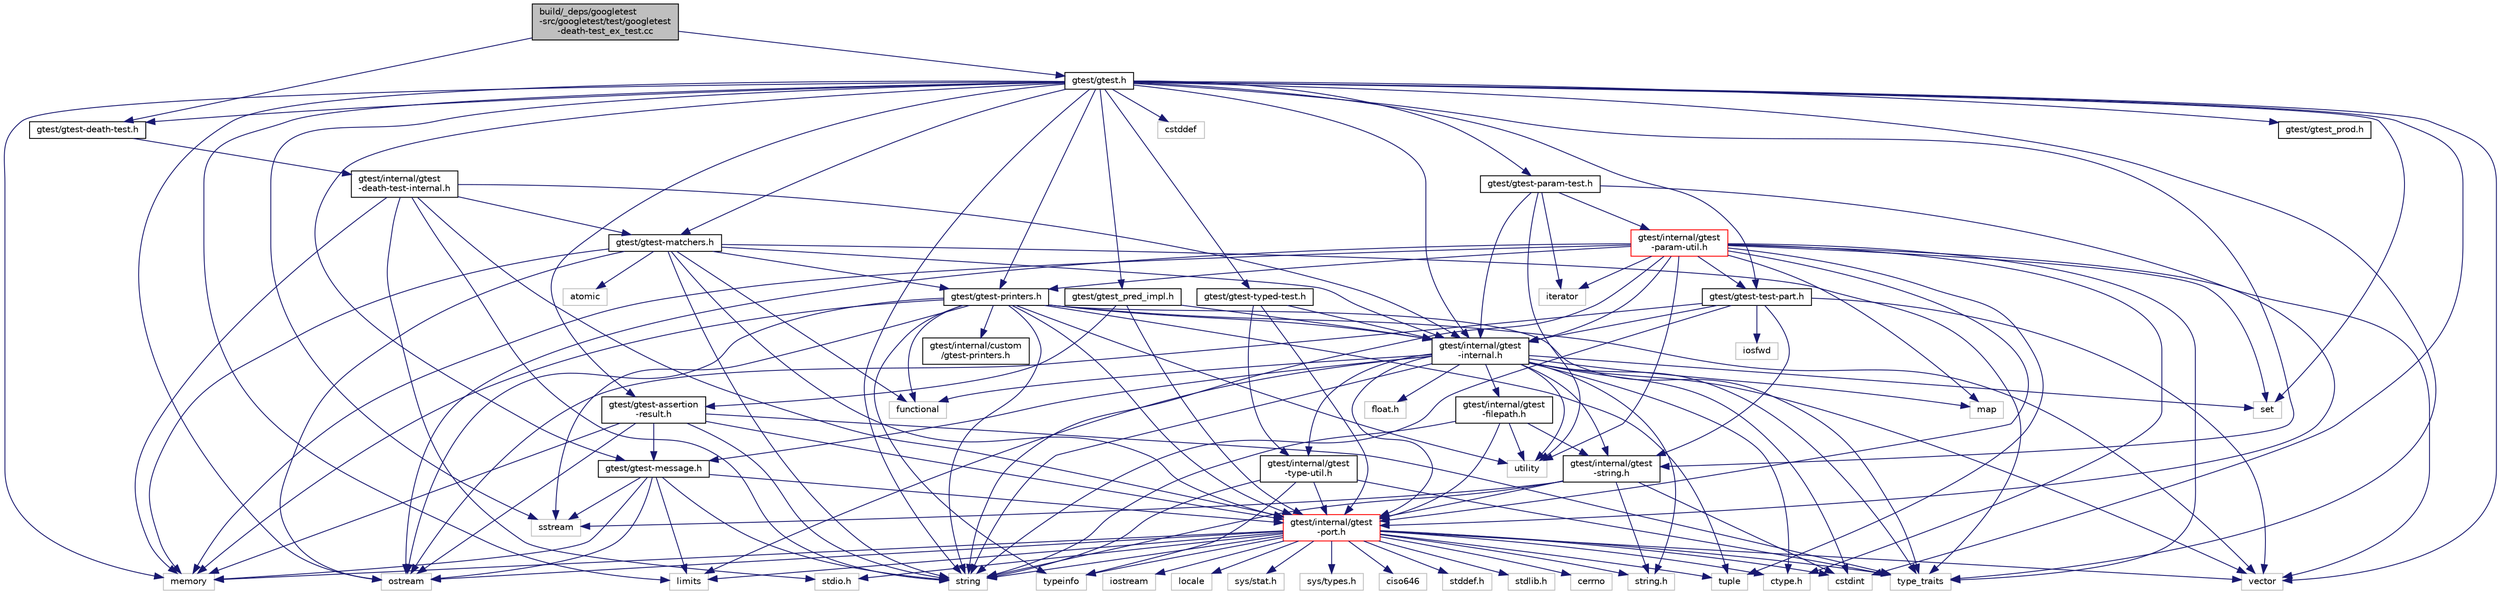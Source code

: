 digraph "build/_deps/googletest-src/googletest/test/googletest-death-test_ex_test.cc"
{
 // LATEX_PDF_SIZE
  edge [fontname="Helvetica",fontsize="10",labelfontname="Helvetica",labelfontsize="10"];
  node [fontname="Helvetica",fontsize="10",shape=record];
  Node1 [label="build/_deps/googletest\l-src/googletest/test/googletest\l-death-test_ex_test.cc",height=0.2,width=0.4,color="black", fillcolor="grey75", style="filled", fontcolor="black",tooltip=" "];
  Node1 -> Node2 [color="midnightblue",fontsize="10",style="solid"];
  Node2 [label="gtest/gtest-death-test.h",height=0.2,width=0.4,color="black", fillcolor="white", style="filled",URL="$gtest-death-test_8h.html",tooltip=" "];
  Node2 -> Node3 [color="midnightblue",fontsize="10",style="solid"];
  Node3 [label="gtest/internal/gtest\l-death-test-internal.h",height=0.2,width=0.4,color="black", fillcolor="white", style="filled",URL="$gtest-death-test-internal_8h.html",tooltip=" "];
  Node3 -> Node4 [color="midnightblue",fontsize="10",style="solid"];
  Node4 [label="stdio.h",height=0.2,width=0.4,color="grey75", fillcolor="white", style="filled",tooltip=" "];
  Node3 -> Node5 [color="midnightblue",fontsize="10",style="solid"];
  Node5 [label="memory",height=0.2,width=0.4,color="grey75", fillcolor="white", style="filled",tooltip=" "];
  Node3 -> Node6 [color="midnightblue",fontsize="10",style="solid"];
  Node6 [label="string",height=0.2,width=0.4,color="grey75", fillcolor="white", style="filled",tooltip=" "];
  Node3 -> Node7 [color="midnightblue",fontsize="10",style="solid"];
  Node7 [label="gtest/gtest-matchers.h",height=0.2,width=0.4,color="black", fillcolor="white", style="filled",URL="$gtest-matchers_8h.html",tooltip=" "];
  Node7 -> Node8 [color="midnightblue",fontsize="10",style="solid"];
  Node8 [label="atomic",height=0.2,width=0.4,color="grey75", fillcolor="white", style="filled",tooltip=" "];
  Node7 -> Node9 [color="midnightblue",fontsize="10",style="solid"];
  Node9 [label="functional",height=0.2,width=0.4,color="grey75", fillcolor="white", style="filled",tooltip=" "];
  Node7 -> Node5 [color="midnightblue",fontsize="10",style="solid"];
  Node7 -> Node10 [color="midnightblue",fontsize="10",style="solid"];
  Node10 [label="ostream",height=0.2,width=0.4,color="grey75", fillcolor="white", style="filled",tooltip=" "];
  Node7 -> Node6 [color="midnightblue",fontsize="10",style="solid"];
  Node7 -> Node11 [color="midnightblue",fontsize="10",style="solid"];
  Node11 [label="type_traits",height=0.2,width=0.4,color="grey75", fillcolor="white", style="filled",tooltip=" "];
  Node7 -> Node12 [color="midnightblue",fontsize="10",style="solid"];
  Node12 [label="gtest/gtest-printers.h",height=0.2,width=0.4,color="black", fillcolor="white", style="filled",URL="$gtest-printers_8h.html",tooltip=" "];
  Node12 -> Node9 [color="midnightblue",fontsize="10",style="solid"];
  Node12 -> Node5 [color="midnightblue",fontsize="10",style="solid"];
  Node12 -> Node10 [color="midnightblue",fontsize="10",style="solid"];
  Node12 -> Node13 [color="midnightblue",fontsize="10",style="solid"];
  Node13 [label="sstream",height=0.2,width=0.4,color="grey75", fillcolor="white", style="filled",tooltip=" "];
  Node12 -> Node6 [color="midnightblue",fontsize="10",style="solid"];
  Node12 -> Node14 [color="midnightblue",fontsize="10",style="solid"];
  Node14 [label="tuple",height=0.2,width=0.4,color="grey75", fillcolor="white", style="filled",tooltip=" "];
  Node12 -> Node11 [color="midnightblue",fontsize="10",style="solid"];
  Node12 -> Node15 [color="midnightblue",fontsize="10",style="solid"];
  Node15 [label="typeinfo",height=0.2,width=0.4,color="grey75", fillcolor="white", style="filled",tooltip=" "];
  Node12 -> Node16 [color="midnightblue",fontsize="10",style="solid"];
  Node16 [label="utility",height=0.2,width=0.4,color="grey75", fillcolor="white", style="filled",tooltip=" "];
  Node12 -> Node17 [color="midnightblue",fontsize="10",style="solid"];
  Node17 [label="vector",height=0.2,width=0.4,color="grey75", fillcolor="white", style="filled",tooltip=" "];
  Node12 -> Node18 [color="midnightblue",fontsize="10",style="solid"];
  Node18 [label="gtest/internal/gtest\l-internal.h",height=0.2,width=0.4,color="black", fillcolor="white", style="filled",URL="$gtest-internal_8h.html",tooltip=" "];
  Node18 -> Node19 [color="midnightblue",fontsize="10",style="solid"];
  Node19 [label="gtest/internal/gtest\l-port.h",height=0.2,width=0.4,color="red", fillcolor="white", style="filled",URL="$gtest-port_8h.html",tooltip=" "];
  Node19 -> Node20 [color="midnightblue",fontsize="10",style="solid"];
  Node20 [label="ciso646",height=0.2,width=0.4,color="grey75", fillcolor="white", style="filled",tooltip=" "];
  Node19 -> Node21 [color="midnightblue",fontsize="10",style="solid"];
  Node21 [label="ctype.h",height=0.2,width=0.4,color="grey75", fillcolor="white", style="filled",tooltip=" "];
  Node19 -> Node22 [color="midnightblue",fontsize="10",style="solid"];
  Node22 [label="stddef.h",height=0.2,width=0.4,color="grey75", fillcolor="white", style="filled",tooltip=" "];
  Node19 -> Node4 [color="midnightblue",fontsize="10",style="solid"];
  Node19 -> Node23 [color="midnightblue",fontsize="10",style="solid"];
  Node23 [label="stdlib.h",height=0.2,width=0.4,color="grey75", fillcolor="white", style="filled",tooltip=" "];
  Node19 -> Node24 [color="midnightblue",fontsize="10",style="solid"];
  Node24 [label="string.h",height=0.2,width=0.4,color="grey75", fillcolor="white", style="filled",tooltip=" "];
  Node19 -> Node25 [color="midnightblue",fontsize="10",style="solid"];
  Node25 [label="cerrno",height=0.2,width=0.4,color="grey75", fillcolor="white", style="filled",tooltip=" "];
  Node19 -> Node26 [color="midnightblue",fontsize="10",style="solid"];
  Node26 [label="cstdint",height=0.2,width=0.4,color="grey75", fillcolor="white", style="filled",tooltip=" "];
  Node19 -> Node27 [color="midnightblue",fontsize="10",style="solid"];
  Node27 [label="iostream",height=0.2,width=0.4,color="grey75", fillcolor="white", style="filled",tooltip=" "];
  Node19 -> Node28 [color="midnightblue",fontsize="10",style="solid"];
  Node28 [label="limits",height=0.2,width=0.4,color="grey75", fillcolor="white", style="filled",tooltip=" "];
  Node19 -> Node29 [color="midnightblue",fontsize="10",style="solid"];
  Node29 [label="locale",height=0.2,width=0.4,color="grey75", fillcolor="white", style="filled",tooltip=" "];
  Node19 -> Node5 [color="midnightblue",fontsize="10",style="solid"];
  Node19 -> Node10 [color="midnightblue",fontsize="10",style="solid"];
  Node19 -> Node6 [color="midnightblue",fontsize="10",style="solid"];
  Node19 -> Node14 [color="midnightblue",fontsize="10",style="solid"];
  Node19 -> Node11 [color="midnightblue",fontsize="10",style="solid"];
  Node19 -> Node17 [color="midnightblue",fontsize="10",style="solid"];
  Node19 -> Node30 [color="midnightblue",fontsize="10",style="solid"];
  Node30 [label="sys/stat.h",height=0.2,width=0.4,color="grey75", fillcolor="white", style="filled",tooltip=" "];
  Node19 -> Node31 [color="midnightblue",fontsize="10",style="solid"];
  Node31 [label="sys/types.h",height=0.2,width=0.4,color="grey75", fillcolor="white", style="filled",tooltip=" "];
  Node19 -> Node15 [color="midnightblue",fontsize="10",style="solid"];
  Node18 -> Node21 [color="midnightblue",fontsize="10",style="solid"];
  Node18 -> Node37 [color="midnightblue",fontsize="10",style="solid"];
  Node37 [label="float.h",height=0.2,width=0.4,color="grey75", fillcolor="white", style="filled",tooltip=" "];
  Node18 -> Node24 [color="midnightblue",fontsize="10",style="solid"];
  Node18 -> Node26 [color="midnightblue",fontsize="10",style="solid"];
  Node18 -> Node9 [color="midnightblue",fontsize="10",style="solid"];
  Node18 -> Node28 [color="midnightblue",fontsize="10",style="solid"];
  Node18 -> Node38 [color="midnightblue",fontsize="10",style="solid"];
  Node38 [label="map",height=0.2,width=0.4,color="grey75", fillcolor="white", style="filled",tooltip=" "];
  Node18 -> Node39 [color="midnightblue",fontsize="10",style="solid"];
  Node39 [label="set",height=0.2,width=0.4,color="grey75", fillcolor="white", style="filled",tooltip=" "];
  Node18 -> Node6 [color="midnightblue",fontsize="10",style="solid"];
  Node18 -> Node11 [color="midnightblue",fontsize="10",style="solid"];
  Node18 -> Node16 [color="midnightblue",fontsize="10",style="solid"];
  Node18 -> Node17 [color="midnightblue",fontsize="10",style="solid"];
  Node18 -> Node40 [color="midnightblue",fontsize="10",style="solid"];
  Node40 [label="gtest/gtest-message.h",height=0.2,width=0.4,color="black", fillcolor="white", style="filled",URL="$gtest-message_8h.html",tooltip=" "];
  Node40 -> Node28 [color="midnightblue",fontsize="10",style="solid"];
  Node40 -> Node5 [color="midnightblue",fontsize="10",style="solid"];
  Node40 -> Node10 [color="midnightblue",fontsize="10",style="solid"];
  Node40 -> Node13 [color="midnightblue",fontsize="10",style="solid"];
  Node40 -> Node6 [color="midnightblue",fontsize="10",style="solid"];
  Node40 -> Node19 [color="midnightblue",fontsize="10",style="solid"];
  Node18 -> Node41 [color="midnightblue",fontsize="10",style="solid"];
  Node41 [label="gtest/internal/gtest\l-filepath.h",height=0.2,width=0.4,color="black", fillcolor="white", style="filled",URL="$gtest-filepath_8h.html",tooltip=" "];
  Node41 -> Node6 [color="midnightblue",fontsize="10",style="solid"];
  Node41 -> Node16 [color="midnightblue",fontsize="10",style="solid"];
  Node41 -> Node19 [color="midnightblue",fontsize="10",style="solid"];
  Node41 -> Node42 [color="midnightblue",fontsize="10",style="solid"];
  Node42 [label="gtest/internal/gtest\l-string.h",height=0.2,width=0.4,color="black", fillcolor="white", style="filled",URL="$gtest-string_8h.html",tooltip=" "];
  Node42 -> Node24 [color="midnightblue",fontsize="10",style="solid"];
  Node42 -> Node26 [color="midnightblue",fontsize="10",style="solid"];
  Node42 -> Node13 [color="midnightblue",fontsize="10",style="solid"];
  Node42 -> Node6 [color="midnightblue",fontsize="10",style="solid"];
  Node42 -> Node19 [color="midnightblue",fontsize="10",style="solid"];
  Node18 -> Node42 [color="midnightblue",fontsize="10",style="solid"];
  Node18 -> Node43 [color="midnightblue",fontsize="10",style="solid"];
  Node43 [label="gtest/internal/gtest\l-type-util.h",height=0.2,width=0.4,color="black", fillcolor="white", style="filled",URL="$gtest-type-util_8h.html",tooltip=" "];
  Node43 -> Node6 [color="midnightblue",fontsize="10",style="solid"];
  Node43 -> Node11 [color="midnightblue",fontsize="10",style="solid"];
  Node43 -> Node15 [color="midnightblue",fontsize="10",style="solid"];
  Node43 -> Node19 [color="midnightblue",fontsize="10",style="solid"];
  Node12 -> Node19 [color="midnightblue",fontsize="10",style="solid"];
  Node12 -> Node44 [color="midnightblue",fontsize="10",style="solid"];
  Node44 [label="gtest/internal/custom\l/gtest-printers.h",height=0.2,width=0.4,color="black", fillcolor="white", style="filled",URL="$internal_2custom_2gtest-printers_8h.html",tooltip=" "];
  Node7 -> Node18 [color="midnightblue",fontsize="10",style="solid"];
  Node7 -> Node19 [color="midnightblue",fontsize="10",style="solid"];
  Node3 -> Node18 [color="midnightblue",fontsize="10",style="solid"];
  Node3 -> Node19 [color="midnightblue",fontsize="10",style="solid"];
  Node1 -> Node45 [color="midnightblue",fontsize="10",style="solid"];
  Node45 [label="gtest/gtest.h",height=0.2,width=0.4,color="black", fillcolor="white", style="filled",URL="$gtest_8h.html",tooltip=" "];
  Node45 -> Node46 [color="midnightblue",fontsize="10",style="solid"];
  Node46 [label="cstddef",height=0.2,width=0.4,color="grey75", fillcolor="white", style="filled",tooltip=" "];
  Node45 -> Node26 [color="midnightblue",fontsize="10",style="solid"];
  Node45 -> Node28 [color="midnightblue",fontsize="10",style="solid"];
  Node45 -> Node5 [color="midnightblue",fontsize="10",style="solid"];
  Node45 -> Node10 [color="midnightblue",fontsize="10",style="solid"];
  Node45 -> Node39 [color="midnightblue",fontsize="10",style="solid"];
  Node45 -> Node13 [color="midnightblue",fontsize="10",style="solid"];
  Node45 -> Node6 [color="midnightblue",fontsize="10",style="solid"];
  Node45 -> Node11 [color="midnightblue",fontsize="10",style="solid"];
  Node45 -> Node17 [color="midnightblue",fontsize="10",style="solid"];
  Node45 -> Node47 [color="midnightblue",fontsize="10",style="solid"];
  Node47 [label="gtest/gtest-assertion\l-result.h",height=0.2,width=0.4,color="black", fillcolor="white", style="filled",URL="$gtest-assertion-result_8h.html",tooltip=" "];
  Node47 -> Node5 [color="midnightblue",fontsize="10",style="solid"];
  Node47 -> Node10 [color="midnightblue",fontsize="10",style="solid"];
  Node47 -> Node6 [color="midnightblue",fontsize="10",style="solid"];
  Node47 -> Node11 [color="midnightblue",fontsize="10",style="solid"];
  Node47 -> Node40 [color="midnightblue",fontsize="10",style="solid"];
  Node47 -> Node19 [color="midnightblue",fontsize="10",style="solid"];
  Node45 -> Node2 [color="midnightblue",fontsize="10",style="solid"];
  Node45 -> Node7 [color="midnightblue",fontsize="10",style="solid"];
  Node45 -> Node40 [color="midnightblue",fontsize="10",style="solid"];
  Node45 -> Node48 [color="midnightblue",fontsize="10",style="solid"];
  Node48 [label="gtest/gtest-param-test.h",height=0.2,width=0.4,color="black", fillcolor="white", style="filled",URL="$gtest-param-test_8h.html",tooltip=" "];
  Node48 -> Node49 [color="midnightblue",fontsize="10",style="solid"];
  Node49 [label="iterator",height=0.2,width=0.4,color="grey75", fillcolor="white", style="filled",tooltip=" "];
  Node48 -> Node16 [color="midnightblue",fontsize="10",style="solid"];
  Node48 -> Node18 [color="midnightblue",fontsize="10",style="solid"];
  Node48 -> Node50 [color="midnightblue",fontsize="10",style="solid"];
  Node50 [label="gtest/internal/gtest\l-param-util.h",height=0.2,width=0.4,color="red", fillcolor="white", style="filled",URL="$gtest-param-util_8h.html",tooltip=" "];
  Node50 -> Node21 [color="midnightblue",fontsize="10",style="solid"];
  Node50 -> Node49 [color="midnightblue",fontsize="10",style="solid"];
  Node50 -> Node38 [color="midnightblue",fontsize="10",style="solid"];
  Node50 -> Node5 [color="midnightblue",fontsize="10",style="solid"];
  Node50 -> Node10 [color="midnightblue",fontsize="10",style="solid"];
  Node50 -> Node39 [color="midnightblue",fontsize="10",style="solid"];
  Node50 -> Node6 [color="midnightblue",fontsize="10",style="solid"];
  Node50 -> Node14 [color="midnightblue",fontsize="10",style="solid"];
  Node50 -> Node11 [color="midnightblue",fontsize="10",style="solid"];
  Node50 -> Node16 [color="midnightblue",fontsize="10",style="solid"];
  Node50 -> Node17 [color="midnightblue",fontsize="10",style="solid"];
  Node50 -> Node12 [color="midnightblue",fontsize="10",style="solid"];
  Node50 -> Node53 [color="midnightblue",fontsize="10",style="solid"];
  Node53 [label="gtest/gtest-test-part.h",height=0.2,width=0.4,color="black", fillcolor="white", style="filled",URL="$gtest-test-part_8h.html",tooltip=" "];
  Node53 -> Node54 [color="midnightblue",fontsize="10",style="solid"];
  Node54 [label="iosfwd",height=0.2,width=0.4,color="grey75", fillcolor="white", style="filled",tooltip=" "];
  Node53 -> Node10 [color="midnightblue",fontsize="10",style="solid"];
  Node53 -> Node6 [color="midnightblue",fontsize="10",style="solid"];
  Node53 -> Node17 [color="midnightblue",fontsize="10",style="solid"];
  Node53 -> Node18 [color="midnightblue",fontsize="10",style="solid"];
  Node53 -> Node42 [color="midnightblue",fontsize="10",style="solid"];
  Node50 -> Node18 [color="midnightblue",fontsize="10",style="solid"];
  Node50 -> Node19 [color="midnightblue",fontsize="10",style="solid"];
  Node48 -> Node19 [color="midnightblue",fontsize="10",style="solid"];
  Node45 -> Node12 [color="midnightblue",fontsize="10",style="solid"];
  Node45 -> Node53 [color="midnightblue",fontsize="10",style="solid"];
  Node45 -> Node55 [color="midnightblue",fontsize="10",style="solid"];
  Node55 [label="gtest/gtest-typed-test.h",height=0.2,width=0.4,color="black", fillcolor="white", style="filled",URL="$gtest-typed-test_8h.html",tooltip=" "];
  Node55 -> Node18 [color="midnightblue",fontsize="10",style="solid"];
  Node55 -> Node19 [color="midnightblue",fontsize="10",style="solid"];
  Node55 -> Node43 [color="midnightblue",fontsize="10",style="solid"];
  Node45 -> Node56 [color="midnightblue",fontsize="10",style="solid"];
  Node56 [label="gtest/gtest_pred_impl.h",height=0.2,width=0.4,color="black", fillcolor="white", style="filled",URL="$gtest__pred__impl_8h.html",tooltip=" "];
  Node56 -> Node47 [color="midnightblue",fontsize="10",style="solid"];
  Node56 -> Node18 [color="midnightblue",fontsize="10",style="solid"];
  Node56 -> Node19 [color="midnightblue",fontsize="10",style="solid"];
  Node45 -> Node57 [color="midnightblue",fontsize="10",style="solid"];
  Node57 [label="gtest/gtest_prod.h",height=0.2,width=0.4,color="black", fillcolor="white", style="filled",URL="$gtest__prod_8h.html",tooltip=" "];
  Node45 -> Node18 [color="midnightblue",fontsize="10",style="solid"];
  Node45 -> Node42 [color="midnightblue",fontsize="10",style="solid"];
}
